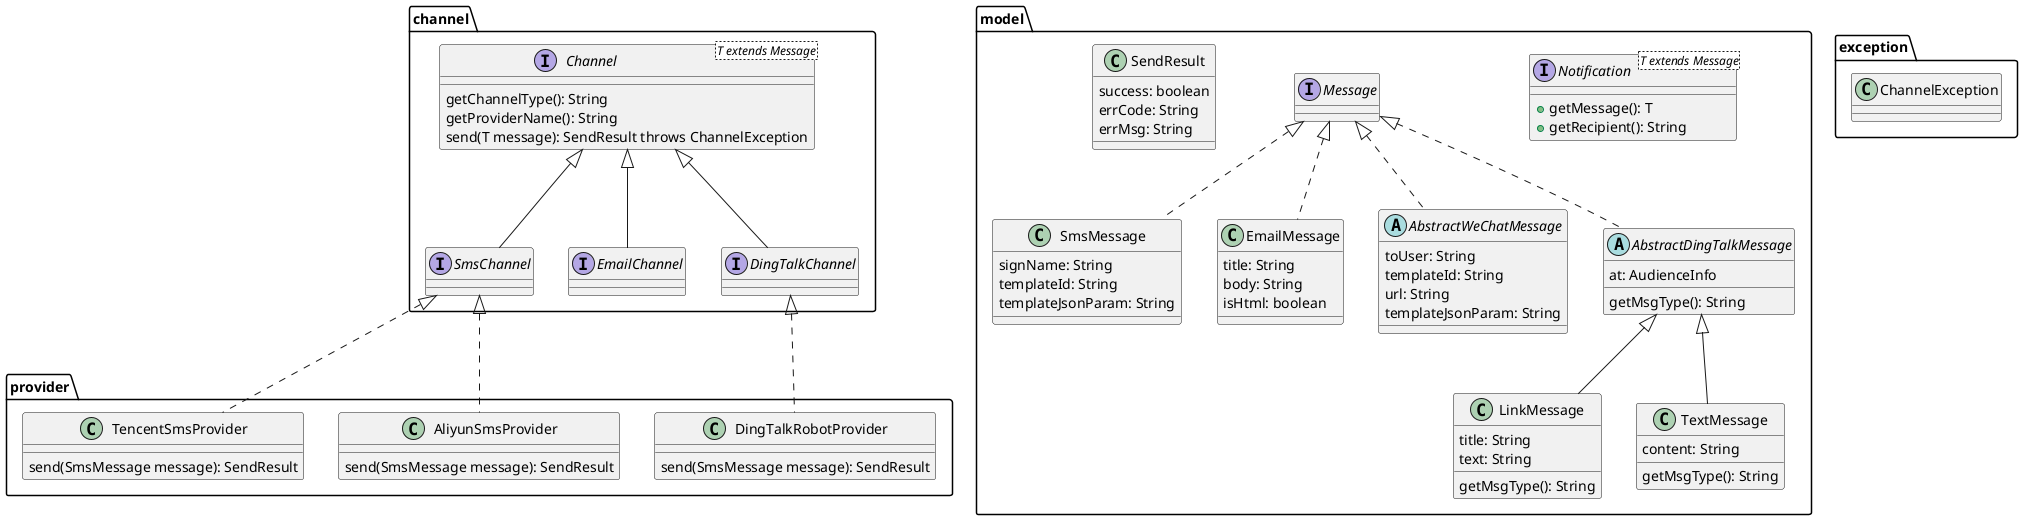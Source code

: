 @startuml
'https://plantuml.com/class-diagram

package channel {

    interface Channel<T extends Message> {
         getChannelType(): String
         getProviderName(): String
         send(T message): SendResult throws ChannelException
    }

    interface SmsChannel extends Channel<SmsMessage>{

    }


    interface EmailChannel extends Channel<EmailMessage>{

    }

    interface DingTalkChannel extends Channel<AbstractDingTalkMessage>{

    }
    
}

package provider  {
     class AliyunSmsProvider implements channel.SmsChannel {
           send(SmsMessage message): SendResult
     }
     class TencentSmsProvider implements channel.SmsChannel {
           send(SmsMessage message): SendResult
     }

     class DingTalkRobotProvider implements channel.DingTalkChannel {
           send(SmsMessage message): SendResult
     }
}

package model {
    interface Notification<T extends Message>    {
        + getMessage(): T
        + getRecipient(): String
    }

    interface Message

    class SmsMessage implements Message {
       signName: String
       templateId: String
       templateJsonParam: String
    }

    class EmailMessage implements Message {
        title: String
        body: String
        isHtml: boolean
    }

    abstract class AbstractWeChatMessage implements Message {
        toUser: String
        templateId: String
        url: String
        templateJsonParam: String
    }

    abstract class AbstractDingTalkMessage implements Message {
         getMsgType(): String
         at: AudienceInfo
    }

    class LinkMessage extends  AbstractDingTalkMessage{
        title: String
        text: String
        getMsgType(): String
    }
    class TextMessage extends AbstractDingTalkMessage {
        content: String
        getMsgType(): String
    }

    class SendResult {
        success: boolean
        errCode: String
        errMsg: String
    }
}

package exception {
    class ChannelException
}

@enduml